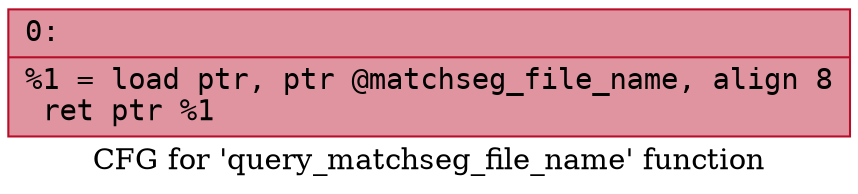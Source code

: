 digraph "CFG for 'query_matchseg_file_name' function" {
	label="CFG for 'query_matchseg_file_name' function";

	Node0x6000031fa760 [shape=record,color="#b70d28ff", style=filled, fillcolor="#b70d2870" fontname="Courier",label="{0:\l|  %1 = load ptr, ptr @matchseg_file_name, align 8\l  ret ptr %1\l}"];
}
